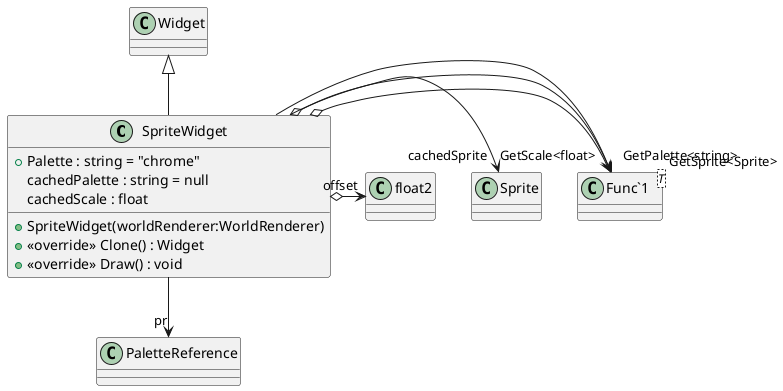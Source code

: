 @startuml
class SpriteWidget {
    + Palette : string = "chrome"
    + SpriteWidget(worldRenderer:WorldRenderer)
    + <<override>> Clone() : Widget
    cachedPalette : string = null
    cachedScale : float
    + <<override>> Draw() : void
}
class "Func`1"<T> {
}
Widget <|-- SpriteWidget
SpriteWidget o-> "GetScale<float>" "Func`1"
SpriteWidget --> "GetPalette<string>" "Func`1"
SpriteWidget --> "GetSprite<Sprite>" "Func`1"
SpriteWidget o-> "cachedSprite" Sprite
SpriteWidget --> "pr" PaletteReference
SpriteWidget o-> "offset" float2
@enduml
